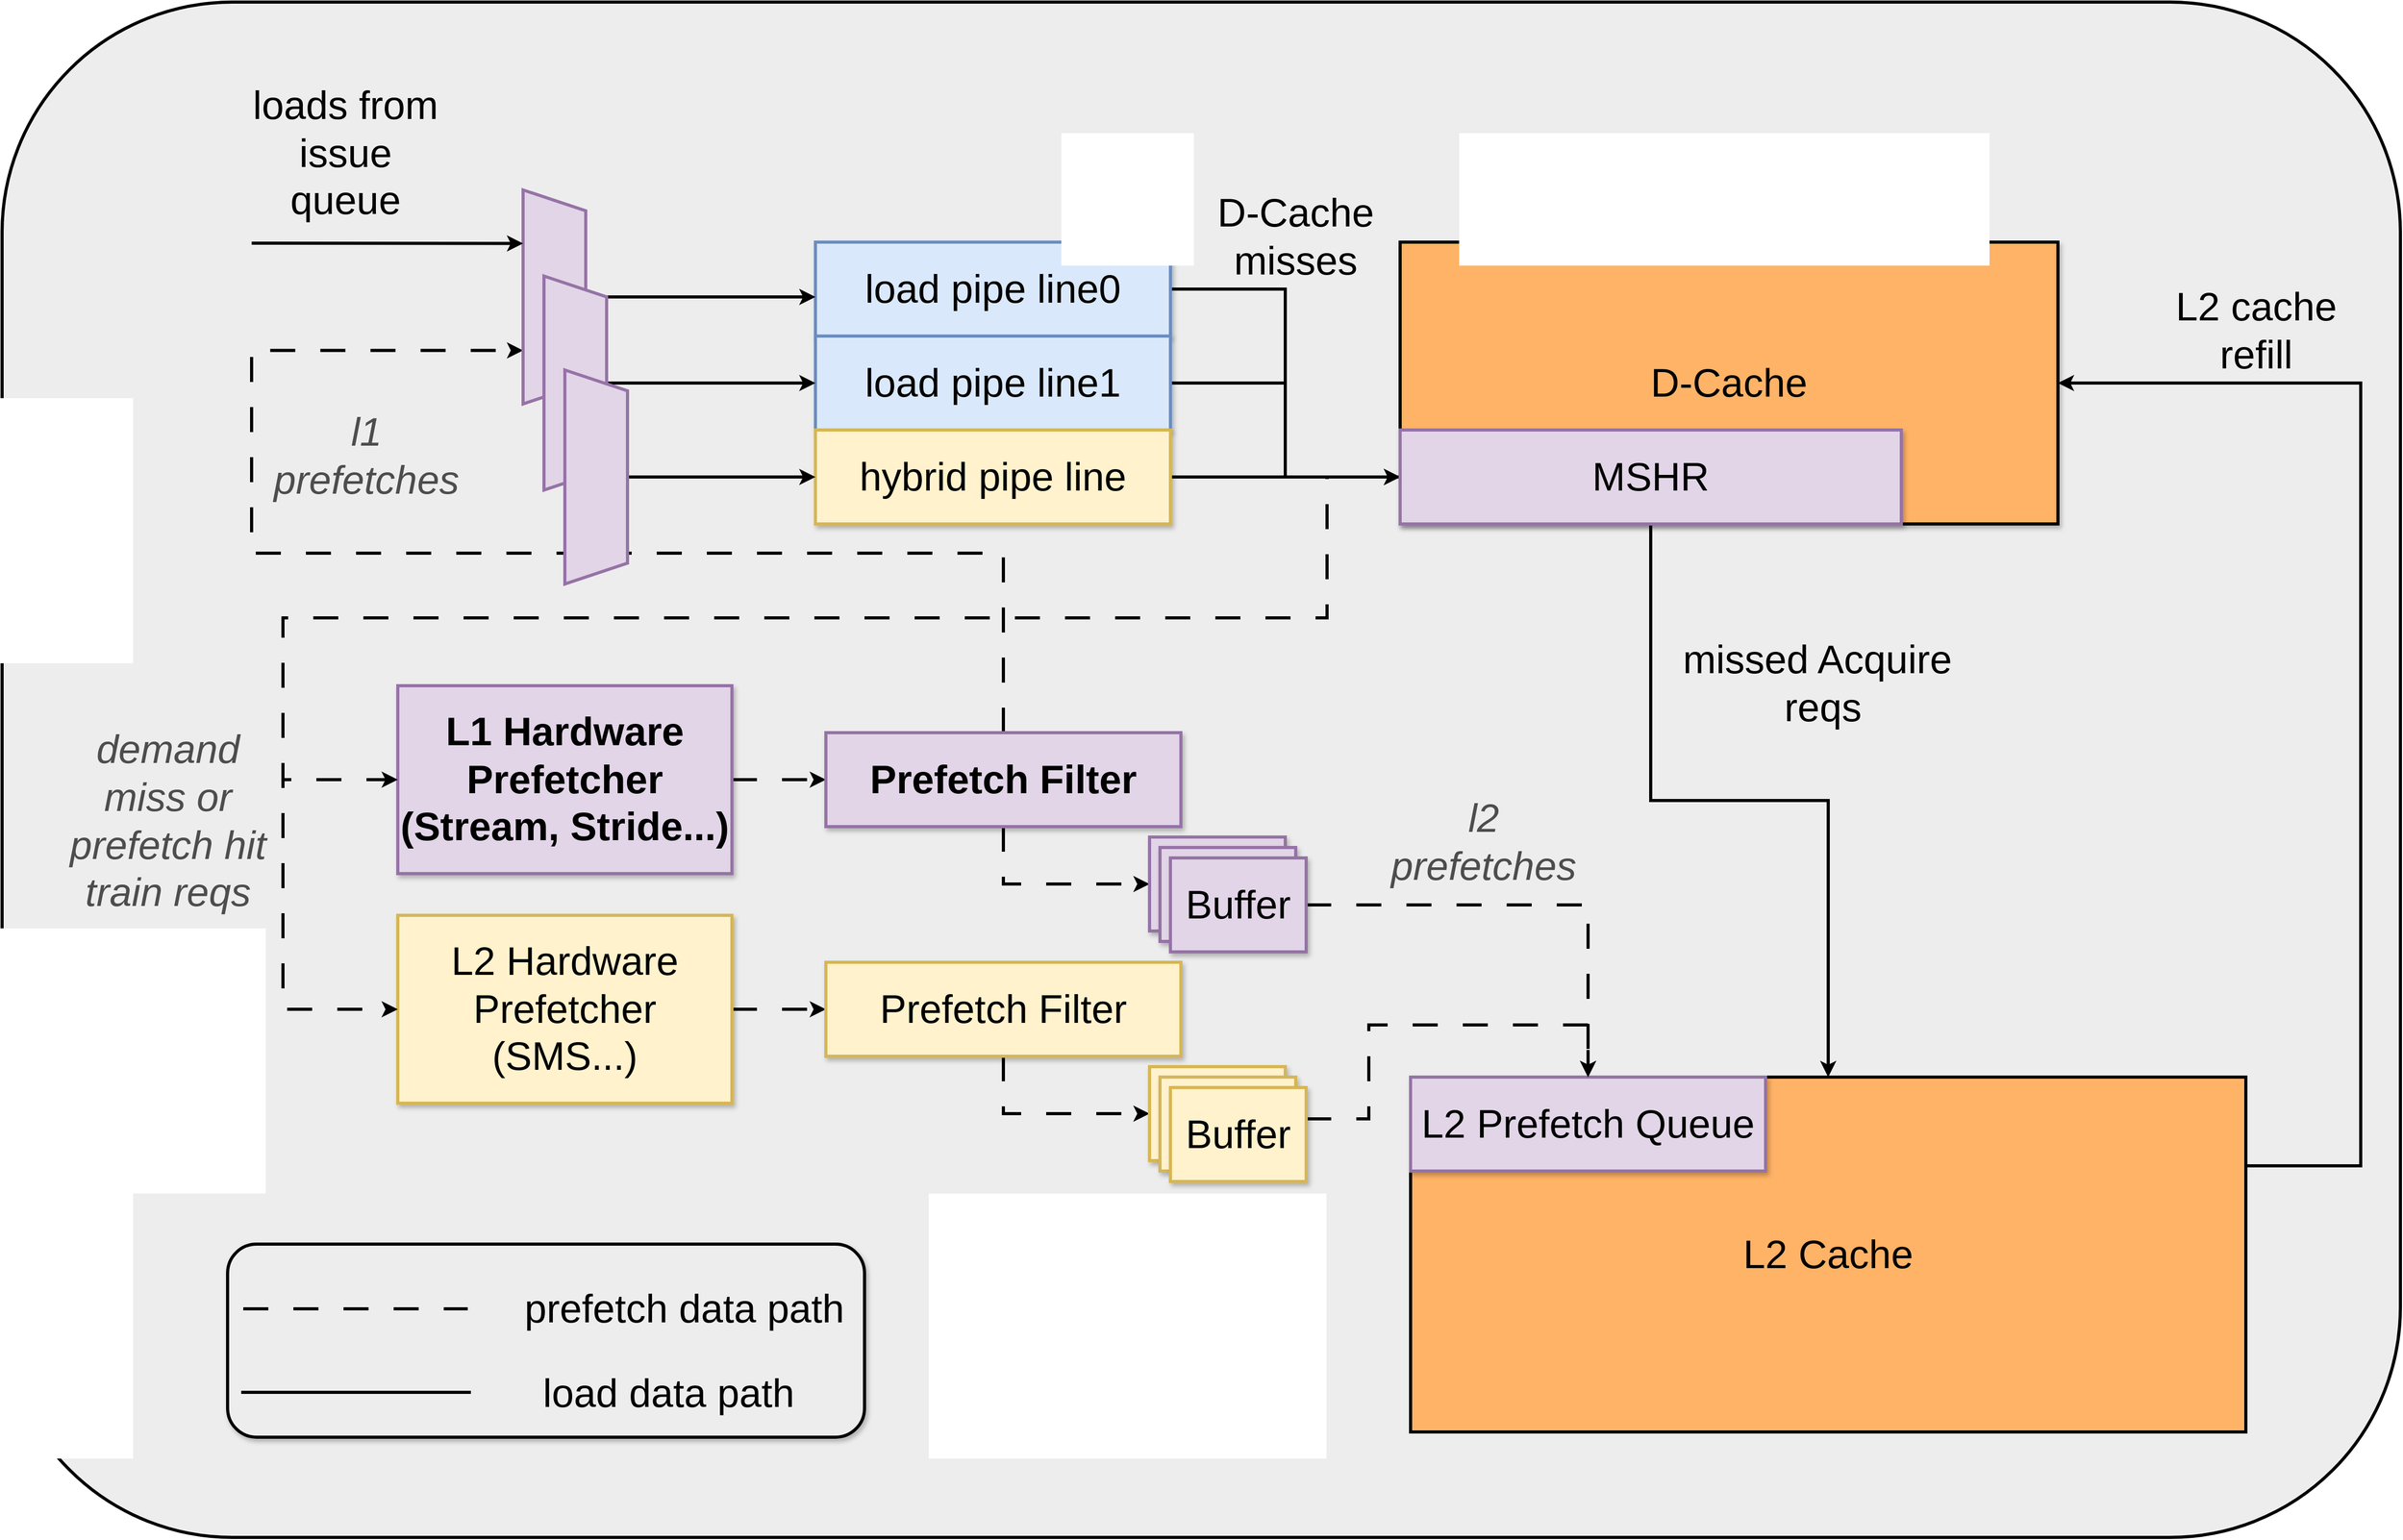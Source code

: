 <mxfile version="21.0.2" type="github">
  <diagram name="第 1 页" id="euD6tUMiN6V8_NP_tVHj">
    <mxGraphModel dx="2726" dy="1849" grid="0" gridSize="10" guides="1" tooltips="1" connect="1" arrows="1" fold="1" page="1" pageScale="1" pageWidth="2339" pageHeight="3300" math="0" shadow="0">
      <root>
        <mxCell id="0" />
        <mxCell id="1" parent="0" />
        <mxCell id="jGWAwebLhqMYa1Z6GTrq-14" value="" style="rounded=1;whiteSpace=wrap;html=1;fillColor=#EDEDED;strokeWidth=3;" vertex="1" parent="1">
          <mxGeometry x="31" y="290" width="2297" height="1471" as="geometry" />
        </mxCell>
        <mxCell id="8crVEMkfUsmXLjrP_zNh-2" value="&lt;font style=&quot;font-size: 38px;&quot;&gt;D-Cache&lt;/font&gt;" style="rounded=0;whiteSpace=wrap;html=1;strokeWidth=3;fillColor=#FFB366;shadow=1;" parent="1" vertex="1">
          <mxGeometry x="1370" y="520" width="630" height="270" as="geometry" />
        </mxCell>
        <mxCell id="8crVEMkfUsmXLjrP_zNh-34" style="edgeStyle=orthogonalEdgeStyle;rounded=0;orthogonalLoop=1;jettySize=auto;html=1;exitX=1;exitY=0.5;exitDx=0;exitDy=0;entryX=0;entryY=0.5;entryDx=0;entryDy=0;dashed=1;dashPattern=8 8;strokeWidth=3;" parent="1" source="8crVEMkfUsmXLjrP_zNh-3" target="8crVEMkfUsmXLjrP_zNh-5" edge="1">
          <mxGeometry relative="1" as="geometry" />
        </mxCell>
        <mxCell id="8crVEMkfUsmXLjrP_zNh-3" value="&lt;font style=&quot;font-size: 38px;&quot;&gt;&lt;b&gt;L1 Hardware&lt;br&gt;Prefetcher&lt;br&gt;(Stream, Stride...)&lt;/b&gt;&lt;br&gt;&lt;/font&gt;" style="rounded=0;whiteSpace=wrap;html=1;shadow=1;strokeWidth=3;fillColor=#e1d5e7;strokeColor=#9673a6;" parent="1" vertex="1">
          <mxGeometry x="410" y="945" width="320" height="180" as="geometry" />
        </mxCell>
        <mxCell id="8crVEMkfUsmXLjrP_zNh-35" style="edgeStyle=orthogonalEdgeStyle;rounded=0;orthogonalLoop=1;jettySize=auto;html=1;exitX=1;exitY=0.5;exitDx=0;exitDy=0;entryX=0;entryY=0.5;entryDx=0;entryDy=0;dashed=1;dashPattern=8 8;strokeWidth=3;" parent="1" source="8crVEMkfUsmXLjrP_zNh-4" target="8crVEMkfUsmXLjrP_zNh-6" edge="1">
          <mxGeometry relative="1" as="geometry" />
        </mxCell>
        <mxCell id="8crVEMkfUsmXLjrP_zNh-4" value="&lt;font style=&quot;font-size: 38px;&quot;&gt;L2 Hardware&lt;br&gt;Prefetcher&lt;br&gt;(SMS...)&lt;br&gt;&lt;/font&gt;" style="rounded=0;whiteSpace=wrap;html=1;strokeWidth=3;fillColor=#fff2cc;strokeColor=#d6b656;shadow=1;" parent="1" vertex="1">
          <mxGeometry x="410" y="1165" width="320" height="180" as="geometry" />
        </mxCell>
        <mxCell id="8crVEMkfUsmXLjrP_zNh-23" style="edgeStyle=orthogonalEdgeStyle;rounded=0;orthogonalLoop=1;jettySize=auto;html=1;exitX=0.5;exitY=1;exitDx=0;exitDy=0;entryX=0;entryY=0.5;entryDx=0;entryDy=0;dashed=1;dashPattern=8 8;strokeWidth=3;" parent="1" source="8crVEMkfUsmXLjrP_zNh-5" target="8crVEMkfUsmXLjrP_zNh-20" edge="1">
          <mxGeometry relative="1" as="geometry" />
        </mxCell>
        <mxCell id="8crVEMkfUsmXLjrP_zNh-39" style="edgeStyle=orthogonalEdgeStyle;rounded=0;orthogonalLoop=1;jettySize=auto;html=1;exitX=0.5;exitY=0;exitDx=0;exitDy=0;entryX=0.75;entryY=1;entryDx=0;entryDy=0;dashed=1;dashPattern=8 8;strokeWidth=3;" parent="1" source="8crVEMkfUsmXLjrP_zNh-5" target="8crVEMkfUsmXLjrP_zNh-37" edge="1">
          <mxGeometry relative="1" as="geometry">
            <mxPoint x="380" y="640" as="targetPoint" />
            <Array as="points">
              <mxPoint x="990" y="818" />
              <mxPoint x="270" y="818" />
              <mxPoint x="270" y="624" />
            </Array>
          </mxGeometry>
        </mxCell>
        <mxCell id="8crVEMkfUsmXLjrP_zNh-5" value="&lt;font style=&quot;font-size: 38px;&quot;&gt;&lt;b&gt;Prefetch Filter&lt;/b&gt;&lt;br&gt;&lt;/font&gt;" style="rounded=0;whiteSpace=wrap;html=1;strokeWidth=3;fillColor=#e1d5e7;strokeColor=#9673a6;shadow=1;" parent="1" vertex="1">
          <mxGeometry x="820" y="990" width="340" height="90" as="geometry" />
        </mxCell>
        <mxCell id="8crVEMkfUsmXLjrP_zNh-24" style="edgeStyle=orthogonalEdgeStyle;rounded=0;orthogonalLoop=1;jettySize=auto;html=1;exitX=0.5;exitY=1;exitDx=0;exitDy=0;entryX=0;entryY=0.5;entryDx=0;entryDy=0;dashed=1;dashPattern=8 8;strokeWidth=3;" parent="1" source="8crVEMkfUsmXLjrP_zNh-6" target="8crVEMkfUsmXLjrP_zNh-17" edge="1">
          <mxGeometry relative="1" as="geometry" />
        </mxCell>
        <mxCell id="8crVEMkfUsmXLjrP_zNh-6" value="&lt;font style=&quot;font-size: 38px;&quot;&gt;Prefetch Filter&lt;br&gt;&lt;/font&gt;" style="rounded=0;whiteSpace=wrap;html=1;strokeWidth=3;fillColor=#fff2cc;strokeColor=#d6b656;shadow=1;" parent="1" vertex="1">
          <mxGeometry x="820" y="1210" width="340" height="90" as="geometry" />
        </mxCell>
        <mxCell id="8crVEMkfUsmXLjrP_zNh-28" style="edgeStyle=orthogonalEdgeStyle;rounded=0;orthogonalLoop=1;jettySize=auto;html=1;exitX=1;exitY=0.5;exitDx=0;exitDy=0;entryX=0;entryY=0.5;entryDx=0;entryDy=0;strokeWidth=3;" parent="1" source="8crVEMkfUsmXLjrP_zNh-8" target="8crVEMkfUsmXLjrP_zNh-16" edge="1">
          <mxGeometry relative="1" as="geometry" />
        </mxCell>
        <mxCell id="8crVEMkfUsmXLjrP_zNh-8" value="&lt;font style=&quot;font-size: 38px;&quot;&gt;load pipe line0&lt;br&gt;&lt;/font&gt;" style="rounded=0;whiteSpace=wrap;html=1;strokeWidth=3;fillColor=#dae8fc;strokeColor=#6c8ebf;shadow=1;" parent="1" vertex="1">
          <mxGeometry x="810" y="520" width="340" height="90" as="geometry" />
        </mxCell>
        <mxCell id="8crVEMkfUsmXLjrP_zNh-29" style="edgeStyle=orthogonalEdgeStyle;rounded=0;orthogonalLoop=1;jettySize=auto;html=1;exitX=1;exitY=0.5;exitDx=0;exitDy=0;entryX=0;entryY=0.5;entryDx=0;entryDy=0;strokeWidth=3;" parent="1" source="8crVEMkfUsmXLjrP_zNh-9" target="8crVEMkfUsmXLjrP_zNh-16" edge="1">
          <mxGeometry relative="1" as="geometry" />
        </mxCell>
        <mxCell id="8crVEMkfUsmXLjrP_zNh-9" value="&lt;font style=&quot;font-size: 38px;&quot;&gt;load pipe line1&lt;br&gt;&lt;/font&gt;" style="rounded=0;whiteSpace=wrap;html=1;strokeWidth=3;fillColor=#dae8fc;strokeColor=#6c8ebf;shadow=1;" parent="1" vertex="1">
          <mxGeometry x="810" y="610" width="340" height="90" as="geometry" />
        </mxCell>
        <mxCell id="8crVEMkfUsmXLjrP_zNh-30" style="edgeStyle=orthogonalEdgeStyle;rounded=0;orthogonalLoop=1;jettySize=auto;html=1;exitX=1;exitY=0.5;exitDx=0;exitDy=0;entryX=0;entryY=0.5;entryDx=0;entryDy=0;strokeWidth=3;" parent="1" source="8crVEMkfUsmXLjrP_zNh-10" target="8crVEMkfUsmXLjrP_zNh-16" edge="1">
          <mxGeometry relative="1" as="geometry" />
        </mxCell>
        <mxCell id="8crVEMkfUsmXLjrP_zNh-10" value="&lt;font style=&quot;font-size: 38px;&quot;&gt;hybrid pipe line&lt;br&gt;&lt;/font&gt;" style="rounded=0;whiteSpace=wrap;html=1;strokeWidth=3;fillColor=#fff2cc;strokeColor=#d6b656;shadow=1;" parent="1" vertex="1">
          <mxGeometry x="810" y="700" width="340" height="90" as="geometry" />
        </mxCell>
        <mxCell id="8crVEMkfUsmXLjrP_zNh-11" value="" style="group;strokeWidth=3;strokeColor=default;fillColor=default;" parent="1" vertex="1" connectable="0">
          <mxGeometry x="1380" y="1320" width="800" height="340" as="geometry" />
        </mxCell>
        <mxCell id="8crVEMkfUsmXLjrP_zNh-1" value="&lt;font style=&quot;font-size: 38px;&quot;&gt;L2 Cache&lt;/font&gt;" style="rounded=0;whiteSpace=wrap;html=1;fillColor=#FFB366;strokeWidth=3;" parent="8crVEMkfUsmXLjrP_zNh-11" vertex="1">
          <mxGeometry width="800" height="340" as="geometry" />
        </mxCell>
        <mxCell id="8crVEMkfUsmXLjrP_zNh-7" value="&lt;font style=&quot;font-size: 38px;&quot;&gt;L2 Prefetch Queue&lt;br&gt;&lt;/font&gt;" style="rounded=0;whiteSpace=wrap;html=1;strokeWidth=3;fillColor=#e1d5e7;strokeColor=#9673a6;shadow=1;" parent="8crVEMkfUsmXLjrP_zNh-11" vertex="1">
          <mxGeometry width="340" height="90" as="geometry" />
        </mxCell>
        <mxCell id="8crVEMkfUsmXLjrP_zNh-33" style="edgeStyle=orthogonalEdgeStyle;rounded=0;orthogonalLoop=1;jettySize=auto;html=1;exitX=0.5;exitY=1;exitDx=0;exitDy=0;entryX=0.5;entryY=0;entryDx=0;entryDy=0;strokeWidth=3;" parent="1" source="8crVEMkfUsmXLjrP_zNh-16" target="8crVEMkfUsmXLjrP_zNh-1" edge="1">
          <mxGeometry relative="1" as="geometry" />
        </mxCell>
        <mxCell id="8crVEMkfUsmXLjrP_zNh-53" style="edgeStyle=orthogonalEdgeStyle;rounded=0;orthogonalLoop=1;jettySize=auto;html=1;exitX=0;exitY=0.5;exitDx=0;exitDy=0;entryX=0;entryY=0.5;entryDx=0;entryDy=0;dashed=1;dashPattern=8 8;strokeWidth=3;" parent="1" source="8crVEMkfUsmXLjrP_zNh-16" target="8crVEMkfUsmXLjrP_zNh-3" edge="1">
          <mxGeometry relative="1" as="geometry">
            <Array as="points">
              <mxPoint x="1300" y="745" />
              <mxPoint x="1300" y="880" />
              <mxPoint x="300" y="880" />
              <mxPoint x="300" y="1035" />
            </Array>
          </mxGeometry>
        </mxCell>
        <mxCell id="8crVEMkfUsmXLjrP_zNh-54" style="edgeStyle=orthogonalEdgeStyle;rounded=0;orthogonalLoop=1;jettySize=auto;html=1;exitX=0;exitY=0.5;exitDx=0;exitDy=0;entryX=0;entryY=0.5;entryDx=0;entryDy=0;dashed=1;dashPattern=8 8;strokeWidth=3;" parent="1" source="8crVEMkfUsmXLjrP_zNh-16" target="8crVEMkfUsmXLjrP_zNh-4" edge="1">
          <mxGeometry relative="1" as="geometry">
            <Array as="points">
              <mxPoint x="1300" y="745" />
              <mxPoint x="1300" y="880" />
              <mxPoint x="300" y="880" />
              <mxPoint x="300" y="1255" />
            </Array>
          </mxGeometry>
        </mxCell>
        <mxCell id="8crVEMkfUsmXLjrP_zNh-16" value="&lt;font style=&quot;font-size: 38px;&quot;&gt;MSHR&lt;br&gt;&lt;/font&gt;" style="rounded=0;whiteSpace=wrap;html=1;strokeWidth=3;fillColor=#e1d5e7;strokeColor=#9673a6;shadow=1;" parent="1" vertex="1">
          <mxGeometry x="1370" y="700" width="480" height="90" as="geometry" />
        </mxCell>
        <mxCell id="8crVEMkfUsmXLjrP_zNh-17" value="&lt;font style=&quot;font-size: 38px;&quot;&gt;Buffer&lt;br&gt;&lt;/font&gt;" style="rounded=0;whiteSpace=wrap;html=1;strokeWidth=3;shadow=1;fillColor=#fff2cc;strokeColor=#d6b656;" parent="1" vertex="1">
          <mxGeometry x="1130" y="1310" width="130" height="90" as="geometry" />
        </mxCell>
        <mxCell id="8crVEMkfUsmXLjrP_zNh-18" value="&lt;font style=&quot;font-size: 38px;&quot;&gt;Buffer&lt;br&gt;&lt;/font&gt;" style="rounded=0;whiteSpace=wrap;html=1;strokeWidth=3;shadow=1;fillColor=#fff2cc;strokeColor=#d6b656;" parent="1" vertex="1">
          <mxGeometry x="1140" y="1320" width="130" height="90" as="geometry" />
        </mxCell>
        <mxCell id="8crVEMkfUsmXLjrP_zNh-26" value="" style="edgeStyle=orthogonalEdgeStyle;rounded=0;orthogonalLoop=1;jettySize=auto;html=1;dashed=1;dashPattern=8 8;strokeWidth=3;" parent="1" source="8crVEMkfUsmXLjrP_zNh-19" edge="1">
          <mxGeometry relative="1" as="geometry">
            <mxPoint x="1550" y="1320" as="targetPoint" />
            <Array as="points">
              <mxPoint x="1340" y="1360" />
              <mxPoint x="1340" y="1270" />
              <mxPoint x="1550" y="1270" />
            </Array>
          </mxGeometry>
        </mxCell>
        <mxCell id="8crVEMkfUsmXLjrP_zNh-19" value="&lt;font style=&quot;font-size: 38px;&quot;&gt;Buffer&lt;br&gt;&lt;/font&gt;" style="rounded=0;whiteSpace=wrap;html=1;strokeWidth=3;shadow=1;fillColor=#fff2cc;strokeColor=#d6b656;" parent="1" vertex="1">
          <mxGeometry x="1150" y="1330" width="130" height="90" as="geometry" />
        </mxCell>
        <mxCell id="8crVEMkfUsmXLjrP_zNh-20" value="&lt;font style=&quot;font-size: 38px;&quot;&gt;Buffer&lt;br&gt;&lt;/font&gt;" style="rounded=0;whiteSpace=wrap;html=1;strokeWidth=3;fillColor=#e1d5e7;strokeColor=#9673a6;shadow=1;" parent="1" vertex="1">
          <mxGeometry x="1130" y="1090" width="130" height="90" as="geometry" />
        </mxCell>
        <mxCell id="8crVEMkfUsmXLjrP_zNh-21" value="&lt;font style=&quot;font-size: 38px;&quot;&gt;Buffer&lt;br&gt;&lt;/font&gt;" style="rounded=0;whiteSpace=wrap;html=1;strokeWidth=3;fillColor=#e1d5e7;strokeColor=#9673a6;shadow=1;" parent="1" vertex="1">
          <mxGeometry x="1140" y="1100" width="130" height="90" as="geometry" />
        </mxCell>
        <mxCell id="8crVEMkfUsmXLjrP_zNh-25" style="edgeStyle=orthogonalEdgeStyle;rounded=0;orthogonalLoop=1;jettySize=auto;html=1;exitX=1;exitY=0.5;exitDx=0;exitDy=0;entryX=0.5;entryY=0;entryDx=0;entryDy=0;dashed=1;dashPattern=8 8;strokeWidth=3;" parent="1" source="8crVEMkfUsmXLjrP_zNh-22" target="8crVEMkfUsmXLjrP_zNh-7" edge="1">
          <mxGeometry relative="1" as="geometry" />
        </mxCell>
        <mxCell id="8crVEMkfUsmXLjrP_zNh-22" value="&lt;font style=&quot;font-size: 38px;&quot;&gt;Buffer&lt;br&gt;&lt;/font&gt;" style="rounded=0;whiteSpace=wrap;html=1;strokeWidth=3;fillColor=#e1d5e7;strokeColor=#9673a6;shadow=1;" parent="1" vertex="1">
          <mxGeometry x="1150" y="1110" width="130" height="90" as="geometry" />
        </mxCell>
        <mxCell id="8crVEMkfUsmXLjrP_zNh-27" style="edgeStyle=orthogonalEdgeStyle;rounded=0;orthogonalLoop=1;jettySize=auto;html=1;exitX=1;exitY=0.25;exitDx=0;exitDy=0;entryX=1;entryY=0.5;entryDx=0;entryDy=0;strokeWidth=3;" parent="1" source="8crVEMkfUsmXLjrP_zNh-1" target="8crVEMkfUsmXLjrP_zNh-2" edge="1">
          <mxGeometry relative="1" as="geometry">
            <Array as="points">
              <mxPoint x="2290" y="1405" />
              <mxPoint x="2290" y="655" />
            </Array>
          </mxGeometry>
        </mxCell>
        <mxCell id="8crVEMkfUsmXLjrP_zNh-40" style="edgeStyle=orthogonalEdgeStyle;rounded=0;orthogonalLoop=1;jettySize=auto;html=1;exitX=0.5;exitY=0;exitDx=0;exitDy=0;entryX=0;entryY=0.25;entryDx=0;entryDy=0;strokeWidth=3;" parent="1" source="8crVEMkfUsmXLjrP_zNh-37" edge="1">
          <mxGeometry relative="1" as="geometry">
            <mxPoint x="810" y="572.5" as="targetPoint" />
          </mxGeometry>
        </mxCell>
        <mxCell id="8crVEMkfUsmXLjrP_zNh-37" value="" style="shape=trapezoid;perimeter=trapezoidPerimeter;whiteSpace=wrap;html=1;fixedSize=1;direction=south;strokeWidth=3;fillColor=#e1d5e7;strokeColor=#9673a6;" parent="1" vertex="1">
          <mxGeometry x="530" y="470" width="60" height="205" as="geometry" />
        </mxCell>
        <mxCell id="8crVEMkfUsmXLjrP_zNh-38" value="" style="endArrow=classic;html=1;rounded=0;entryX=0.25;entryY=1;entryDx=0;entryDy=0;strokeWidth=3;" parent="1" target="8crVEMkfUsmXLjrP_zNh-37" edge="1">
          <mxGeometry width="50" height="50" relative="1" as="geometry">
            <mxPoint x="270" y="521" as="sourcePoint" />
            <mxPoint x="290" y="500" as="targetPoint" />
          </mxGeometry>
        </mxCell>
        <mxCell id="8crVEMkfUsmXLjrP_zNh-46" style="edgeStyle=orthogonalEdgeStyle;rounded=0;orthogonalLoop=1;jettySize=auto;html=1;exitX=0.5;exitY=0;exitDx=0;exitDy=0;entryX=0;entryY=0.5;entryDx=0;entryDy=0;strokeWidth=3;" parent="1" source="8crVEMkfUsmXLjrP_zNh-41" target="8crVEMkfUsmXLjrP_zNh-9" edge="1">
          <mxGeometry relative="1" as="geometry" />
        </mxCell>
        <mxCell id="8crVEMkfUsmXLjrP_zNh-41" value="" style="shape=trapezoid;perimeter=trapezoidPerimeter;whiteSpace=wrap;html=1;fixedSize=1;direction=south;strokeWidth=3;fillColor=#e1d5e7;strokeColor=#9673a6;" parent="1" vertex="1">
          <mxGeometry x="550" y="552.5" width="60" height="205" as="geometry" />
        </mxCell>
        <mxCell id="8crVEMkfUsmXLjrP_zNh-47" style="edgeStyle=orthogonalEdgeStyle;rounded=0;orthogonalLoop=1;jettySize=auto;html=1;exitX=0.5;exitY=0;exitDx=0;exitDy=0;entryX=0;entryY=0.5;entryDx=0;entryDy=0;strokeWidth=3;" parent="1" source="8crVEMkfUsmXLjrP_zNh-42" target="8crVEMkfUsmXLjrP_zNh-10" edge="1">
          <mxGeometry relative="1" as="geometry" />
        </mxCell>
        <mxCell id="8crVEMkfUsmXLjrP_zNh-42" value="" style="shape=trapezoid;perimeter=trapezoidPerimeter;whiteSpace=wrap;html=1;fixedSize=1;direction=south;strokeWidth=3;fillColor=#e1d5e7;strokeColor=#9673a6;" parent="1" vertex="1">
          <mxGeometry x="570" y="642.5" width="60" height="205" as="geometry" />
        </mxCell>
        <mxCell id="jGWAwebLhqMYa1Z6GTrq-1" value="&lt;font style=&quot;font-size: 38px;&quot;&gt;L2 cache refill&lt;/font&gt;" style="text;html=1;strokeColor=none;fillColor=none;align=center;verticalAlign=middle;whiteSpace=wrap;rounded=0;strokeWidth=3;" vertex="1" parent="1">
          <mxGeometry x="2090" y="520" width="200" height="170" as="geometry" />
        </mxCell>
        <mxCell id="jGWAwebLhqMYa1Z6GTrq-3" value="&lt;span style=&quot;font-size: 38px;&quot;&gt;missed Acquire&amp;nbsp;&lt;br&gt;reqs&lt;br&gt;&lt;/span&gt;" style="text;html=1;strokeColor=none;fillColor=none;align=center;verticalAlign=middle;whiteSpace=wrap;rounded=0;strokeWidth=3;" vertex="1" parent="1">
          <mxGeometry x="1630" y="847.5" width="290" height="190" as="geometry" />
        </mxCell>
        <mxCell id="jGWAwebLhqMYa1Z6GTrq-4" value="&lt;font style=&quot;font-size: 38px;&quot;&gt;D-Cache&lt;br&gt;misses&lt;br&gt;&lt;/font&gt;" style="text;html=1;strokeColor=none;fillColor=none;align=center;verticalAlign=middle;whiteSpace=wrap;rounded=0;strokeWidth=3;" vertex="1" parent="1">
          <mxGeometry x="1170" y="430" width="200" height="170" as="geometry" />
        </mxCell>
        <mxCell id="jGWAwebLhqMYa1Z6GTrq-5" value="&lt;font&gt;&lt;i&gt;&lt;font style=&quot;font-size: 38px;&quot; color=&quot;#4d4d4d&quot;&gt;demand miss or prefetch hit train reqs&lt;/font&gt;&lt;/i&gt;&lt;br&gt;&lt;/font&gt;" style="text;html=1;strokeColor=none;fillColor=none;align=center;verticalAlign=middle;whiteSpace=wrap;rounded=0;strokeWidth=3;" vertex="1" parent="1">
          <mxGeometry x="90" y="990" width="200" height="170" as="geometry" />
        </mxCell>
        <mxCell id="jGWAwebLhqMYa1Z6GTrq-6" value="&lt;font&gt;&lt;i&gt;&lt;font style=&quot;font-size: 38px;&quot; color=&quot;#4d4d4d&quot;&gt;l1 prefetches&lt;/font&gt;&lt;/i&gt;&lt;br&gt;&lt;/font&gt;" style="text;html=1;strokeColor=none;fillColor=none;align=center;verticalAlign=middle;whiteSpace=wrap;rounded=0;strokeWidth=3;" vertex="1" parent="1">
          <mxGeometry x="280" y="640" width="200" height="170" as="geometry" />
        </mxCell>
        <mxCell id="jGWAwebLhqMYa1Z6GTrq-7" value="&lt;font&gt;&lt;i&gt;&lt;font style=&quot;font-size: 38px;&quot; color=&quot;#4d4d4d&quot;&gt;l2 prefetches&lt;/font&gt;&lt;/i&gt;&lt;br&gt;&lt;/font&gt;" style="text;html=1;strokeColor=none;fillColor=none;align=center;verticalAlign=middle;whiteSpace=wrap;rounded=0;strokeWidth=3;" vertex="1" parent="1">
          <mxGeometry x="1350" y="1010" width="200" height="170" as="geometry" />
        </mxCell>
        <mxCell id="jGWAwebLhqMYa1Z6GTrq-8" value="&lt;font&gt;&lt;font style=&quot;font-size: 38px;&quot;&gt;loads from issue queue&lt;/font&gt;&lt;br&gt;&lt;/font&gt;" style="text;html=1;strokeColor=none;fillColor=none;align=center;verticalAlign=middle;whiteSpace=wrap;rounded=0;strokeWidth=3;" vertex="1" parent="1">
          <mxGeometry x="260" y="350" width="200" height="170" as="geometry" />
        </mxCell>
        <mxCell id="jGWAwebLhqMYa1Z6GTrq-15" value="" style="group" vertex="1" connectable="0" parent="1">
          <mxGeometry x="247" y="1480" width="610" height="189" as="geometry" />
        </mxCell>
        <mxCell id="jGWAwebLhqMYa1Z6GTrq-13" value="" style="rounded=1;whiteSpace=wrap;html=1;strokeWidth=3;strokeColor=default;gradientColor=none;shadow=1;fillColor=#EDEDED;" vertex="1" parent="jGWAwebLhqMYa1Z6GTrq-15">
          <mxGeometry width="610" height="185" as="geometry" />
        </mxCell>
        <mxCell id="jGWAwebLhqMYa1Z6GTrq-9" value="" style="endArrow=none;dashed=1;html=1;dashPattern=8 8;strokeWidth=3;rounded=0;" edge="1" parent="jGWAwebLhqMYa1Z6GTrq-15">
          <mxGeometry width="50" height="50" relative="1" as="geometry">
            <mxPoint x="15" y="62" as="sourcePoint" />
            <mxPoint x="230" y="62" as="targetPoint" />
          </mxGeometry>
        </mxCell>
        <mxCell id="jGWAwebLhqMYa1Z6GTrq-10" value="" style="endArrow=none;html=1;rounded=0;strokeWidth=3;" edge="1" parent="jGWAwebLhqMYa1Z6GTrq-15">
          <mxGeometry width="50" height="50" relative="1" as="geometry">
            <mxPoint x="13" y="142" as="sourcePoint" />
            <mxPoint x="233" y="142" as="targetPoint" />
          </mxGeometry>
        </mxCell>
        <mxCell id="jGWAwebLhqMYa1Z6GTrq-11" value="&lt;font&gt;&lt;font style=&quot;font-size: 38px;&quot;&gt;prefetch data path&lt;/font&gt;&lt;br&gt;&lt;/font&gt;" style="text;html=1;strokeColor=none;fillColor=none;align=center;verticalAlign=middle;whiteSpace=wrap;rounded=0;strokeWidth=3;" vertex="1" parent="jGWAwebLhqMYa1Z6GTrq-15">
          <mxGeometry x="271" y="15" width="333" height="93" as="geometry" />
        </mxCell>
        <mxCell id="jGWAwebLhqMYa1Z6GTrq-12" value="&lt;font&gt;&lt;font style=&quot;font-size: 38px;&quot;&gt;load data path&lt;/font&gt;&lt;br&gt;&lt;/font&gt;" style="text;html=1;strokeColor=none;fillColor=none;align=center;verticalAlign=middle;whiteSpace=wrap;rounded=0;strokeWidth=3;" vertex="1" parent="jGWAwebLhqMYa1Z6GTrq-15">
          <mxGeometry x="255.5" y="96" width="333" height="93" as="geometry" />
        </mxCell>
      </root>
    </mxGraphModel>
  </diagram>
</mxfile>
